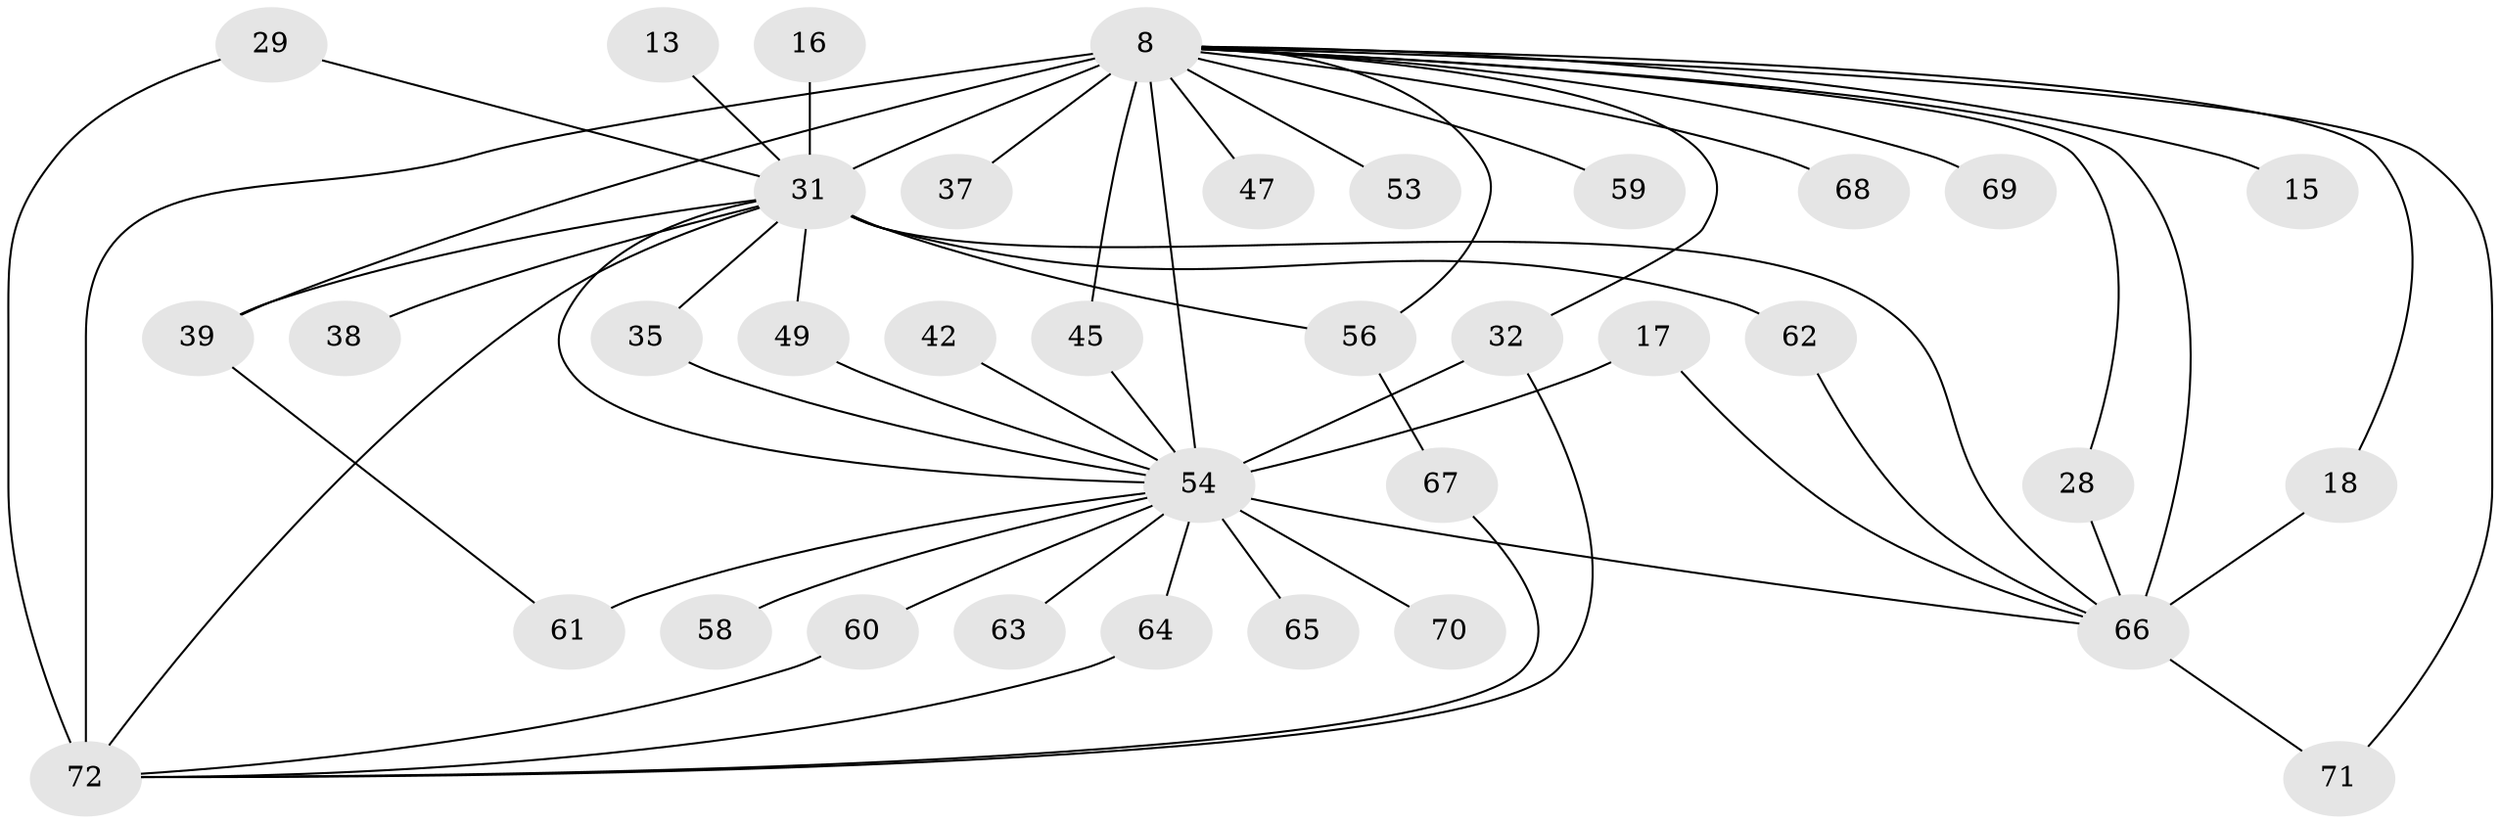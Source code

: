 // original degree distribution, {18: 0.013888888888888888, 13: 0.013888888888888888, 17: 0.027777777777777776, 19: 0.027777777777777776, 21: 0.027777777777777776, 11: 0.013888888888888888, 25: 0.013888888888888888, 3: 0.2361111111111111, 4: 0.05555555555555555, 2: 0.5416666666666666, 6: 0.027777777777777776}
// Generated by graph-tools (version 1.1) at 2025/47/03/04/25 21:47:05]
// undirected, 36 vertices, 56 edges
graph export_dot {
graph [start="1"]
  node [color=gray90,style=filled];
  8 [super="+1+7"];
  13;
  15;
  16;
  17;
  18;
  28;
  29;
  31 [super="+30"];
  32 [super="+24"];
  35;
  37;
  38;
  39 [super="+36+20+34"];
  42;
  45 [super="+14"];
  47;
  49 [super="+22"];
  53;
  54 [super="+5"];
  56 [super="+12+26"];
  58;
  59;
  60;
  61;
  62 [super="+51"];
  63;
  64;
  65;
  66 [super="+6"];
  67;
  68;
  69;
  70 [super="+55"];
  71;
  72 [super="+43+52+41+57+46+48+23+44"];
  8 -- 47 [weight=2];
  8 -- 59 [weight=2];
  8 -- 68 [weight=2];
  8 -- 66 [weight=9];
  8 -- 37 [weight=2];
  8 -- 45;
  8 -- 53 [weight=2];
  8 -- 54 [weight=9];
  8 -- 32;
  8 -- 72 [weight=13];
  8 -- 69;
  8 -- 71;
  8 -- 15 [weight=2];
  8 -- 18;
  8 -- 28;
  8 -- 31 [weight=10];
  8 -- 56 [weight=2];
  8 -- 39 [weight=5];
  13 -- 31;
  16 -- 31 [weight=2];
  17 -- 54;
  17 -- 66;
  18 -- 66;
  28 -- 66;
  29 -- 31;
  29 -- 72;
  31 -- 66 [weight=4];
  31 -- 35;
  31 -- 38 [weight=2];
  31 -- 39;
  31 -- 72 [weight=3];
  31 -- 49 [weight=2];
  31 -- 54 [weight=4];
  31 -- 56 [weight=2];
  31 -- 62 [weight=2];
  32 -- 72;
  32 -- 54 [weight=2];
  35 -- 54;
  39 -- 61;
  42 -- 54;
  45 -- 54 [weight=2];
  49 -- 54;
  54 -- 64;
  54 -- 65 [weight=2];
  54 -- 70 [weight=3];
  54 -- 58 [weight=2];
  54 -- 60;
  54 -- 61;
  54 -- 63;
  54 -- 66 [weight=4];
  56 -- 67;
  60 -- 72;
  62 -- 66;
  64 -- 72;
  66 -- 71;
  67 -- 72;
}
